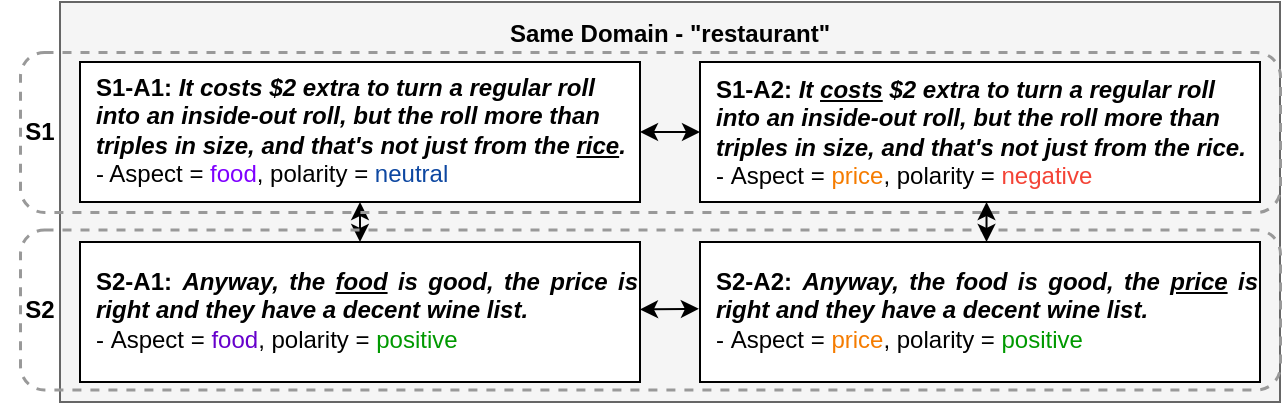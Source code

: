 <mxfile version="15.1.4" type="github">
  <diagram id="QUVvCAwXGch43k0VpOjs" name="Page-1">
    <mxGraphModel dx="813" dy="435" grid="1" gridSize="10" guides="1" tooltips="1" connect="1" arrows="1" fold="1" page="1" pageScale="1" pageWidth="827" pageHeight="1169" math="0" shadow="0">
      <root>
        <mxCell id="0" />
        <mxCell id="1" parent="0" />
        <mxCell id="94RK0DoZ00d1Tz80vGn9-24" value="" style="rounded=0;whiteSpace=wrap;html=1;fillColor=#f5f5f5;strokeColor=#666666;fontColor=#333333;" parent="1" vertex="1">
          <mxGeometry x="270" y="100" width="610" height="200" as="geometry" />
        </mxCell>
        <mxCell id="94RK0DoZ00d1Tz80vGn9-3" value="&lt;div class=&quot;mind-clipboard&quot; style=&quot;line-height: 120%&quot;&gt;&lt;div style=&quot;text-align: left&quot;&gt;&lt;br&gt;&lt;/div&gt;&lt;div style=&quot;text-align: left&quot;&gt;&lt;div&gt;&lt;/div&gt;&lt;div&gt;&lt;/div&gt;&lt;div&gt;&lt;/div&gt;&lt;/div&gt;&lt;/div&gt;" style="rounded=0;whiteSpace=wrap;html=1;" parent="1" vertex="1">
          <mxGeometry x="280" y="130" width="280" height="70" as="geometry" />
        </mxCell>
        <mxCell id="94RK0DoZ00d1Tz80vGn9-4" value="&lt;div style=&quot;text-align: left&quot;&gt;&lt;b&gt;S1-A1:&amp;nbsp;&lt;i&gt;It costs $2 extra to turn a regular roll into an inside-out roll, but the roll more than triples in size, and that&#39;s not just from the&amp;nbsp;&lt;u&gt;rice&lt;/u&gt;.&amp;nbsp;&lt;/i&gt;&lt;/b&gt;&lt;/div&gt;&lt;div style=&quot;text-align: left&quot;&gt;- Aspect =&amp;nbsp;&lt;font color=&quot;#7f00ff&quot;&gt;food&lt;/font&gt;, polarity =&amp;nbsp;&lt;font color=&quot;#0d47a1&quot;&gt;neutral&lt;/font&gt;&lt;/div&gt;" style="text;html=1;strokeColor=none;fillColor=none;align=center;verticalAlign=middle;whiteSpace=wrap;rounded=0;" parent="1" vertex="1">
          <mxGeometry x="287" y="137.5" width="273" height="52.5" as="geometry" />
        </mxCell>
        <mxCell id="94RK0DoZ00d1Tz80vGn9-5" value="&lt;div class=&quot;mind-clipboard&quot; style=&quot;line-height: 120%&quot;&gt;&lt;div style=&quot;text-align: left&quot;&gt;&lt;br&gt;&lt;/div&gt;&lt;div style=&quot;text-align: left&quot;&gt;&lt;div&gt;&lt;/div&gt;&lt;div&gt;&lt;/div&gt;&lt;div&gt;&lt;/div&gt;&lt;/div&gt;&lt;/div&gt;" style="rounded=0;whiteSpace=wrap;html=1;" parent="1" vertex="1">
          <mxGeometry x="590" y="130" width="280" height="70" as="geometry" />
        </mxCell>
        <mxCell id="94RK0DoZ00d1Tz80vGn9-6" value="&lt;div style=&quot;text-align: left&quot;&gt;&lt;div class=&quot;mind-clipboard&quot;&gt;&lt;b&gt;S1-A2: &lt;i&gt;It &lt;u&gt;costs&lt;/u&gt; $2 extra to turn a regular roll into an inside-out roll, but the roll more than triples in size, and that&#39;s not just from the rice.&amp;nbsp;&lt;/i&gt;&lt;/b&gt;&lt;div&gt;&lt;div&gt;&lt;/div&gt;-&amp;nbsp;Aspect&amp;nbsp;= &lt;font color=&quot;#f57c00&quot;&gt;price&lt;/font&gt;, polarity = &lt;font color=&quot;#f44336&quot;&gt;negative&lt;/font&gt;&amp;nbsp;&lt;div&gt;&lt;/div&gt;&lt;div&gt;&lt;/div&gt;&lt;/div&gt;&lt;div&gt;&lt;/div&gt;&lt;div&gt;&lt;/div&gt;&lt;div&gt;&lt;/div&gt;&lt;/div&gt;&lt;/div&gt;" style="text;html=1;strokeColor=none;fillColor=none;align=center;verticalAlign=middle;whiteSpace=wrap;rounded=0;" parent="1" vertex="1">
          <mxGeometry x="597" y="137.5" width="273" height="55" as="geometry" />
        </mxCell>
        <mxCell id="94RK0DoZ00d1Tz80vGn9-7" value="&lt;div class=&quot;mind-clipboard&quot; style=&quot;line-height: 120%&quot;&gt;&lt;div style=&quot;text-align: left&quot;&gt;&lt;br&gt;&lt;/div&gt;&lt;div style=&quot;text-align: left&quot;&gt;&lt;div&gt;&lt;/div&gt;&lt;div&gt;&lt;/div&gt;&lt;div&gt;&lt;/div&gt;&lt;/div&gt;&lt;/div&gt;" style="rounded=0;whiteSpace=wrap;html=1;" parent="1" vertex="1">
          <mxGeometry x="280" y="220" width="280" height="70" as="geometry" />
        </mxCell>
        <mxCell id="94RK0DoZ00d1Tz80vGn9-8" value="&lt;div style=&quot;text-align: left&quot;&gt;&lt;div class=&quot;mind-clipboard&quot; style=&quot;text-align: justify&quot;&gt;&lt;b&gt;S2-A1:&amp;nbsp;&lt;/b&gt;&lt;b&gt;&lt;i&gt;Anyway, the &lt;u&gt;food&lt;/u&gt; is good, the price is right and they have a decent wine list.&lt;/i&gt;&lt;/b&gt;&lt;/div&gt;&lt;div class=&quot;mind-clipboard&quot;&gt;&lt;div&gt;&lt;div&gt;&lt;/div&gt;-&amp;nbsp;Aspect&amp;nbsp;=&amp;nbsp;&lt;span style=&quot;color: rgb(102 , 0 , 204)&quot;&gt;food&lt;/span&gt;&lt;span&gt;, polarity =&amp;nbsp;&lt;/span&gt;&lt;span style=&quot;color: rgb(0 , 153 , 0)&quot;&gt;positive&lt;/span&gt;&lt;/div&gt;&lt;div&gt;&lt;div&gt;&lt;/div&gt;&lt;div&gt;&lt;/div&gt;&lt;/div&gt;&lt;div&gt;&lt;/div&gt;&lt;div&gt;&lt;/div&gt;&lt;div&gt;&lt;/div&gt;&lt;/div&gt;&lt;/div&gt;" style="text;html=1;strokeColor=none;fillColor=none;align=center;verticalAlign=middle;whiteSpace=wrap;rounded=0;" parent="1" vertex="1">
          <mxGeometry x="287" y="227.5" width="273" height="52.5" as="geometry" />
        </mxCell>
        <mxCell id="94RK0DoZ00d1Tz80vGn9-25" value="&lt;b&gt;Same Domain - &quot;restaurant&quot;&lt;/b&gt;" style="text;html=1;strokeColor=none;fillColor=none;align=center;verticalAlign=middle;whiteSpace=wrap;rounded=0;" parent="1" vertex="1">
          <mxGeometry x="493" y="110" width="164" height="12" as="geometry" />
        </mxCell>
        <mxCell id="ZvaVnCW54o77c7x1LeFd-2" value="" style="endArrow=classic;startArrow=classic;html=1;entryX=0;entryY=0.5;entryDx=0;entryDy=0;" edge="1" parent="1" target="94RK0DoZ00d1Tz80vGn9-5">
          <mxGeometry width="50" height="50" relative="1" as="geometry">
            <mxPoint x="560" y="165" as="sourcePoint" />
            <mxPoint x="628" y="164.8" as="targetPoint" />
          </mxGeometry>
        </mxCell>
        <mxCell id="ZvaVnCW54o77c7x1LeFd-3" value="&lt;div class=&quot;mind-clipboard&quot; style=&quot;line-height: 120%&quot;&gt;&lt;div style=&quot;text-align: left&quot;&gt;&lt;br&gt;&lt;/div&gt;&lt;div style=&quot;text-align: left&quot;&gt;&lt;div&gt;&lt;/div&gt;&lt;div&gt;&lt;/div&gt;&lt;div&gt;&lt;/div&gt;&lt;/div&gt;&lt;/div&gt;" style="rounded=0;whiteSpace=wrap;html=1;" vertex="1" parent="1">
          <mxGeometry x="590" y="220" width="280" height="70" as="geometry" />
        </mxCell>
        <mxCell id="ZvaVnCW54o77c7x1LeFd-4" value="&lt;div style=&quot;text-align: left&quot;&gt;&lt;div class=&quot;mind-clipboard&quot; style=&quot;text-align: justify&quot;&gt;&lt;b&gt;S2-A2:&amp;nbsp;&lt;/b&gt;&lt;b&gt;&lt;i&gt;Anyway, the food is good, the &lt;u&gt;price&lt;/u&gt; is right and they have a decent wine list.&lt;/i&gt;&lt;/b&gt;&lt;/div&gt;&lt;div class=&quot;mind-clipboard&quot;&gt;&lt;div&gt;&lt;div&gt;&lt;/div&gt;-&amp;nbsp;Aspect&amp;nbsp;=&amp;nbsp;&lt;span style=&quot;color: rgb(245 , 124 , 0)&quot;&gt;price&lt;/span&gt;, polarity = &lt;font color=&quot;#009900&quot;&gt;positive&lt;/font&gt;&lt;div&gt;&lt;/div&gt;&lt;div&gt;&lt;/div&gt;&lt;/div&gt;&lt;div&gt;&lt;/div&gt;&lt;div&gt;&lt;/div&gt;&lt;div&gt;&lt;/div&gt;&lt;/div&gt;&lt;/div&gt;" style="text;html=1;strokeColor=none;fillColor=none;align=center;verticalAlign=middle;whiteSpace=wrap;rounded=0;" vertex="1" parent="1">
          <mxGeometry x="597" y="227.5" width="273" height="52.5" as="geometry" />
        </mxCell>
        <mxCell id="ZvaVnCW54o77c7x1LeFd-5" value="" style="endArrow=classic;startArrow=classic;html=1;entryX=-0.002;entryY=0.477;entryDx=0;entryDy=0;entryPerimeter=0;exitX=1;exitY=0.5;exitDx=0;exitDy=0;" edge="1" parent="1" source="94RK0DoZ00d1Tz80vGn9-8" target="ZvaVnCW54o77c7x1LeFd-3">
          <mxGeometry width="50" height="50" relative="1" as="geometry">
            <mxPoint x="590.0" y="253.55" as="sourcePoint" />
            <mxPoint x="628" y="253.55" as="targetPoint" />
          </mxGeometry>
        </mxCell>
        <mxCell id="ZvaVnCW54o77c7x1LeFd-7" value="" style="endArrow=classic;startArrow=classic;html=1;exitX=0.5;exitY=0;exitDx=0;exitDy=0;entryX=0.5;entryY=1;entryDx=0;entryDy=0;" edge="1" parent="1" source="94RK0DoZ00d1Tz80vGn9-7" target="94RK0DoZ00d1Tz80vGn9-3">
          <mxGeometry width="50" height="50" relative="1" as="geometry">
            <mxPoint x="420" y="120" as="sourcePoint" />
            <mxPoint x="435" y="200" as="targetPoint" />
          </mxGeometry>
        </mxCell>
        <mxCell id="ZvaVnCW54o77c7x1LeFd-15" value="" style="rounded=1;whiteSpace=wrap;html=1;fillColor=none;dashed=1;strokeColor=#999999;strokeWidth=1.5;" vertex="1" parent="1">
          <mxGeometry x="250" y="213.75" width="630" height="80" as="geometry" />
        </mxCell>
        <mxCell id="ZvaVnCW54o77c7x1LeFd-16" value="&lt;b&gt;S1&lt;/b&gt;" style="text;html=1;strokeColor=none;fillColor=none;align=center;verticalAlign=middle;whiteSpace=wrap;rounded=0;dashed=1;" vertex="1" parent="1">
          <mxGeometry x="240" y="155" width="40" height="20" as="geometry" />
        </mxCell>
        <mxCell id="ZvaVnCW54o77c7x1LeFd-17" value="&lt;b&gt;S2&lt;/b&gt;" style="text;html=1;strokeColor=none;fillColor=none;align=center;verticalAlign=middle;whiteSpace=wrap;rounded=0;dashed=1;" vertex="1" parent="1">
          <mxGeometry x="240" y="243.75" width="40" height="20" as="geometry" />
        </mxCell>
        <mxCell id="ZvaVnCW54o77c7x1LeFd-18" value="" style="rounded=1;whiteSpace=wrap;html=1;fillColor=none;dashed=1;strokeColor=#999999;strokeWidth=1.5;" vertex="1" parent="1">
          <mxGeometry x="250" y="125" width="630" height="80" as="geometry" />
        </mxCell>
        <mxCell id="ZvaVnCW54o77c7x1LeFd-19" value="" style="endArrow=classic;startArrow=classic;html=1;exitX=0.5;exitY=0;exitDx=0;exitDy=0;entryX=0.5;entryY=1;entryDx=0;entryDy=0;" edge="1" parent="1">
          <mxGeometry width="50" height="50" relative="1" as="geometry">
            <mxPoint x="733.26" y="220" as="sourcePoint" />
            <mxPoint x="733.26" y="200.0" as="targetPoint" />
          </mxGeometry>
        </mxCell>
      </root>
    </mxGraphModel>
  </diagram>
</mxfile>
